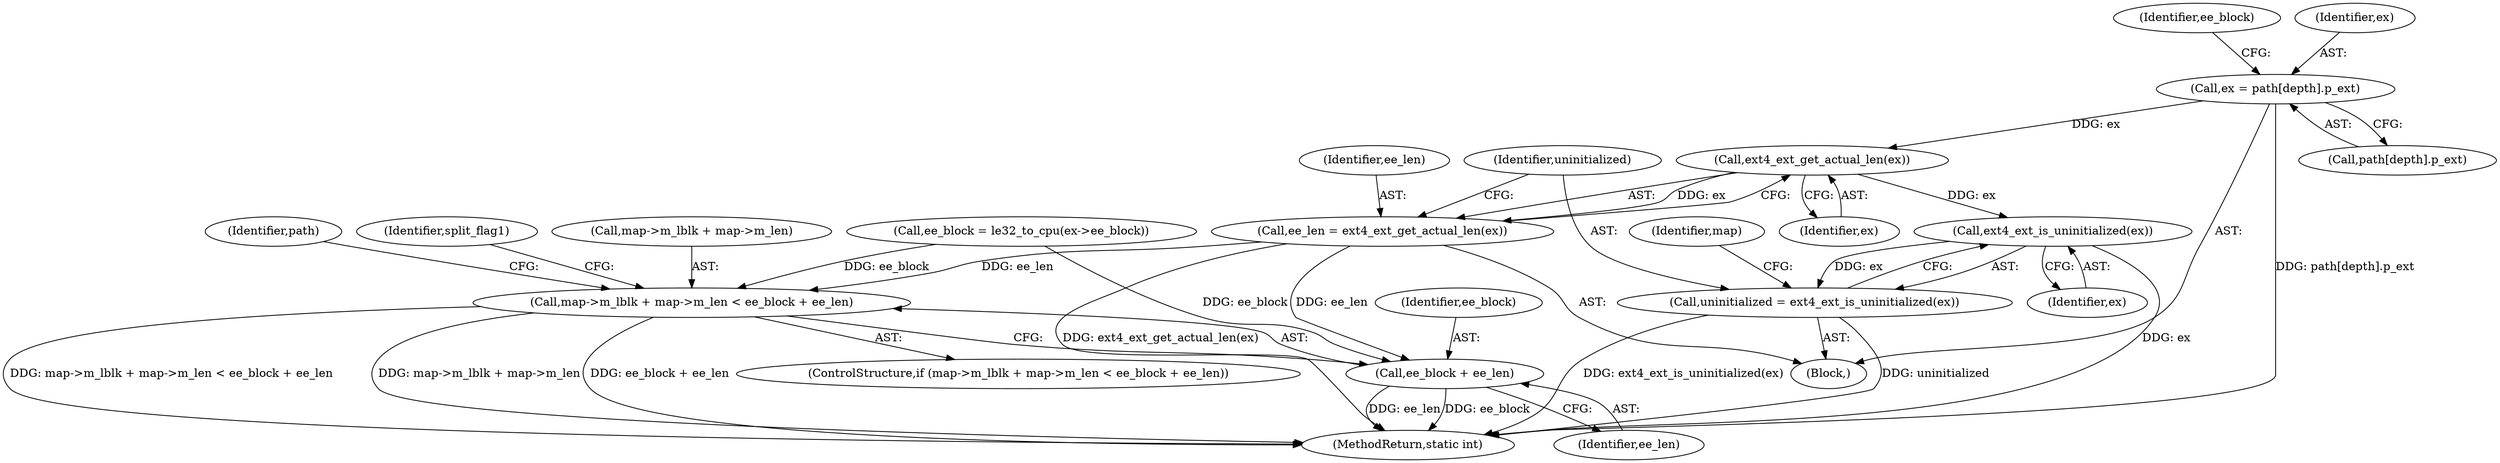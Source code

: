 digraph "0_linux_dee1f973ca341c266229faa5a1a5bb268bed3531_1@array" {
"1000123" [label="(Call,ex = path[depth].p_ext)"];
"1000138" [label="(Call,ext4_ext_get_actual_len(ex))"];
"1000136" [label="(Call,ee_len = ext4_ext_get_actual_len(ex))"];
"1000145" [label="(Call,map->m_lblk + map->m_len < ee_block + ee_len)"];
"1000153" [label="(Call,ee_block + ee_len)"];
"1000142" [label="(Call,ext4_ext_is_uninitialized(ex))"];
"1000140" [label="(Call,uninitialized = ext4_ext_is_uninitialized(ex))"];
"1000263" [label="(MethodReturn,static int)"];
"1000138" [label="(Call,ext4_ext_get_actual_len(ex))"];
"1000158" [label="(Identifier,split_flag1)"];
"1000146" [label="(Call,map->m_lblk + map->m_len)"];
"1000142" [label="(Call,ext4_ext_is_uninitialized(ex))"];
"1000155" [label="(Identifier,ee_len)"];
"1000130" [label="(Call,ee_block = le32_to_cpu(ex->ee_block))"];
"1000148" [label="(Identifier,map)"];
"1000136" [label="(Call,ee_len = ext4_ext_get_actual_len(ex))"];
"1000107" [label="(Block,)"];
"1000125" [label="(Call,path[depth].p_ext)"];
"1000140" [label="(Call,uninitialized = ext4_ext_is_uninitialized(ex))"];
"1000143" [label="(Identifier,ex)"];
"1000154" [label="(Identifier,ee_block)"];
"1000196" [label="(Identifier,path)"];
"1000131" [label="(Identifier,ee_block)"];
"1000141" [label="(Identifier,uninitialized)"];
"1000153" [label="(Call,ee_block + ee_len)"];
"1000145" [label="(Call,map->m_lblk + map->m_len < ee_block + ee_len)"];
"1000139" [label="(Identifier,ex)"];
"1000144" [label="(ControlStructure,if (map->m_lblk + map->m_len < ee_block + ee_len))"];
"1000137" [label="(Identifier,ee_len)"];
"1000123" [label="(Call,ex = path[depth].p_ext)"];
"1000124" [label="(Identifier,ex)"];
"1000123" -> "1000107"  [label="AST: "];
"1000123" -> "1000125"  [label="CFG: "];
"1000124" -> "1000123"  [label="AST: "];
"1000125" -> "1000123"  [label="AST: "];
"1000131" -> "1000123"  [label="CFG: "];
"1000123" -> "1000263"  [label="DDG: path[depth].p_ext"];
"1000123" -> "1000138"  [label="DDG: ex"];
"1000138" -> "1000136"  [label="AST: "];
"1000138" -> "1000139"  [label="CFG: "];
"1000139" -> "1000138"  [label="AST: "];
"1000136" -> "1000138"  [label="CFG: "];
"1000138" -> "1000136"  [label="DDG: ex"];
"1000138" -> "1000142"  [label="DDG: ex"];
"1000136" -> "1000107"  [label="AST: "];
"1000137" -> "1000136"  [label="AST: "];
"1000141" -> "1000136"  [label="CFG: "];
"1000136" -> "1000263"  [label="DDG: ext4_ext_get_actual_len(ex)"];
"1000136" -> "1000145"  [label="DDG: ee_len"];
"1000136" -> "1000153"  [label="DDG: ee_len"];
"1000145" -> "1000144"  [label="AST: "];
"1000145" -> "1000153"  [label="CFG: "];
"1000146" -> "1000145"  [label="AST: "];
"1000153" -> "1000145"  [label="AST: "];
"1000158" -> "1000145"  [label="CFG: "];
"1000196" -> "1000145"  [label="CFG: "];
"1000145" -> "1000263"  [label="DDG: ee_block + ee_len"];
"1000145" -> "1000263"  [label="DDG: map->m_lblk + map->m_len < ee_block + ee_len"];
"1000145" -> "1000263"  [label="DDG: map->m_lblk + map->m_len"];
"1000130" -> "1000145"  [label="DDG: ee_block"];
"1000153" -> "1000155"  [label="CFG: "];
"1000154" -> "1000153"  [label="AST: "];
"1000155" -> "1000153"  [label="AST: "];
"1000153" -> "1000263"  [label="DDG: ee_len"];
"1000153" -> "1000263"  [label="DDG: ee_block"];
"1000130" -> "1000153"  [label="DDG: ee_block"];
"1000142" -> "1000140"  [label="AST: "];
"1000142" -> "1000143"  [label="CFG: "];
"1000143" -> "1000142"  [label="AST: "];
"1000140" -> "1000142"  [label="CFG: "];
"1000142" -> "1000263"  [label="DDG: ex"];
"1000142" -> "1000140"  [label="DDG: ex"];
"1000140" -> "1000107"  [label="AST: "];
"1000141" -> "1000140"  [label="AST: "];
"1000148" -> "1000140"  [label="CFG: "];
"1000140" -> "1000263"  [label="DDG: ext4_ext_is_uninitialized(ex)"];
"1000140" -> "1000263"  [label="DDG: uninitialized"];
}

